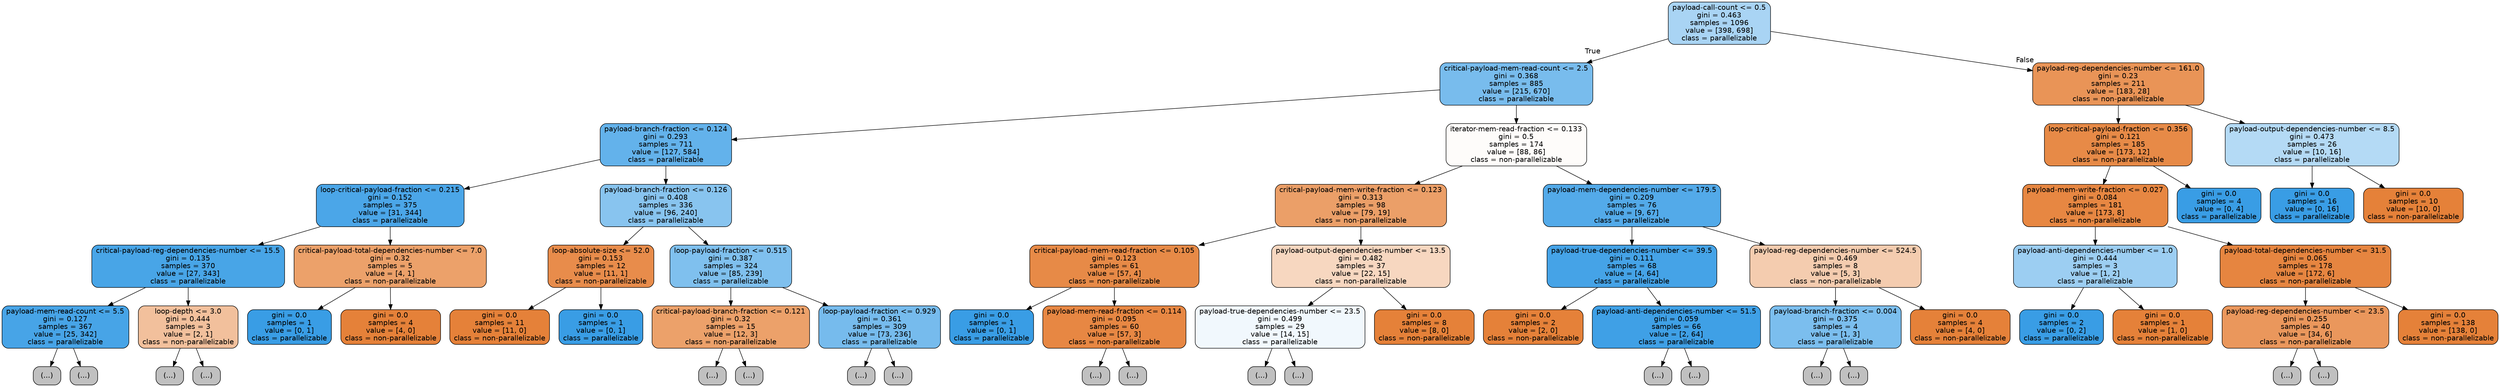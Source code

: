 digraph Tree {
node [shape=box, style="filled, rounded", color="black", fontname=helvetica] ;
edge [fontname=helvetica] ;
0 [label="payload-call-count <= 0.5\ngini = 0.463\nsamples = 1096\nvalue = [398, 698]\nclass = parallelizable", fillcolor="#399de56e"] ;
1 [label="critical-payload-mem-read-count <= 2.5\ngini = 0.368\nsamples = 885\nvalue = [215, 670]\nclass = parallelizable", fillcolor="#399de5ad"] ;
0 -> 1 [labeldistance=2.5, labelangle=45, headlabel="True"] ;
2 [label="payload-branch-fraction <= 0.124\ngini = 0.293\nsamples = 711\nvalue = [127, 584]\nclass = parallelizable", fillcolor="#399de5c8"] ;
1 -> 2 ;
3 [label="loop-critical-payload-fraction <= 0.215\ngini = 0.152\nsamples = 375\nvalue = [31, 344]\nclass = parallelizable", fillcolor="#399de5e8"] ;
2 -> 3 ;
4 [label="critical-payload-reg-dependencies-number <= 15.5\ngini = 0.135\nsamples = 370\nvalue = [27, 343]\nclass = parallelizable", fillcolor="#399de5eb"] ;
3 -> 4 ;
5 [label="payload-mem-read-count <= 5.5\ngini = 0.127\nsamples = 367\nvalue = [25, 342]\nclass = parallelizable", fillcolor="#399de5ec"] ;
4 -> 5 ;
6 [label="(...)", fillcolor="#C0C0C0"] ;
5 -> 6 ;
47 [label="(...)", fillcolor="#C0C0C0"] ;
5 -> 47 ;
58 [label="loop-depth <= 3.0\ngini = 0.444\nsamples = 3\nvalue = [2, 1]\nclass = non-parallelizable", fillcolor="#e581397f"] ;
4 -> 58 ;
59 [label="(...)", fillcolor="#C0C0C0"] ;
58 -> 59 ;
60 [label="(...)", fillcolor="#C0C0C0"] ;
58 -> 60 ;
61 [label="critical-payload-total-dependencies-number <= 7.0\ngini = 0.32\nsamples = 5\nvalue = [4, 1]\nclass = non-parallelizable", fillcolor="#e58139bf"] ;
3 -> 61 ;
62 [label="gini = 0.0\nsamples = 1\nvalue = [0, 1]\nclass = parallelizable", fillcolor="#399de5ff"] ;
61 -> 62 ;
63 [label="gini = 0.0\nsamples = 4\nvalue = [4, 0]\nclass = non-parallelizable", fillcolor="#e58139ff"] ;
61 -> 63 ;
64 [label="payload-branch-fraction <= 0.126\ngini = 0.408\nsamples = 336\nvalue = [96, 240]\nclass = parallelizable", fillcolor="#399de599"] ;
2 -> 64 ;
65 [label="loop-absolute-size <= 52.0\ngini = 0.153\nsamples = 12\nvalue = [11, 1]\nclass = non-parallelizable", fillcolor="#e58139e8"] ;
64 -> 65 ;
66 [label="gini = 0.0\nsamples = 11\nvalue = [11, 0]\nclass = non-parallelizable", fillcolor="#e58139ff"] ;
65 -> 66 ;
67 [label="gini = 0.0\nsamples = 1\nvalue = [0, 1]\nclass = parallelizable", fillcolor="#399de5ff"] ;
65 -> 67 ;
68 [label="loop-payload-fraction <= 0.515\ngini = 0.387\nsamples = 324\nvalue = [85, 239]\nclass = parallelizable", fillcolor="#399de5a4"] ;
64 -> 68 ;
69 [label="critical-payload-branch-fraction <= 0.121\ngini = 0.32\nsamples = 15\nvalue = [12, 3]\nclass = non-parallelizable", fillcolor="#e58139bf"] ;
68 -> 69 ;
70 [label="(...)", fillcolor="#C0C0C0"] ;
69 -> 70 ;
71 [label="(...)", fillcolor="#C0C0C0"] ;
69 -> 71 ;
74 [label="loop-payload-fraction <= 0.929\ngini = 0.361\nsamples = 309\nvalue = [73, 236]\nclass = parallelizable", fillcolor="#399de5b0"] ;
68 -> 74 ;
75 [label="(...)", fillcolor="#C0C0C0"] ;
74 -> 75 ;
162 [label="(...)", fillcolor="#C0C0C0"] ;
74 -> 162 ;
171 [label="iterator-mem-read-fraction <= 0.133\ngini = 0.5\nsamples = 174\nvalue = [88, 86]\nclass = non-parallelizable", fillcolor="#e5813906"] ;
1 -> 171 ;
172 [label="critical-payload-mem-write-fraction <= 0.123\ngini = 0.313\nsamples = 98\nvalue = [79, 19]\nclass = non-parallelizable", fillcolor="#e58139c2"] ;
171 -> 172 ;
173 [label="critical-payload-mem-read-fraction <= 0.105\ngini = 0.123\nsamples = 61\nvalue = [57, 4]\nclass = non-parallelizable", fillcolor="#e58139ed"] ;
172 -> 173 ;
174 [label="gini = 0.0\nsamples = 1\nvalue = [0, 1]\nclass = parallelizable", fillcolor="#399de5ff"] ;
173 -> 174 ;
175 [label="payload-mem-read-fraction <= 0.114\ngini = 0.095\nsamples = 60\nvalue = [57, 3]\nclass = non-parallelizable", fillcolor="#e58139f2"] ;
173 -> 175 ;
176 [label="(...)", fillcolor="#C0C0C0"] ;
175 -> 176 ;
177 [label="(...)", fillcolor="#C0C0C0"] ;
175 -> 177 ;
182 [label="payload-output-dependencies-number <= 13.5\ngini = 0.482\nsamples = 37\nvalue = [22, 15]\nclass = non-parallelizable", fillcolor="#e5813951"] ;
172 -> 182 ;
183 [label="payload-true-dependencies-number <= 23.5\ngini = 0.499\nsamples = 29\nvalue = [14, 15]\nclass = parallelizable", fillcolor="#399de511"] ;
182 -> 183 ;
184 [label="(...)", fillcolor="#C0C0C0"] ;
183 -> 184 ;
185 [label="(...)", fillcolor="#C0C0C0"] ;
183 -> 185 ;
198 [label="gini = 0.0\nsamples = 8\nvalue = [8, 0]\nclass = non-parallelizable", fillcolor="#e58139ff"] ;
182 -> 198 ;
199 [label="payload-mem-dependencies-number <= 179.5\ngini = 0.209\nsamples = 76\nvalue = [9, 67]\nclass = parallelizable", fillcolor="#399de5dd"] ;
171 -> 199 ;
200 [label="payload-true-dependencies-number <= 39.5\ngini = 0.111\nsamples = 68\nvalue = [4, 64]\nclass = parallelizable", fillcolor="#399de5ef"] ;
199 -> 200 ;
201 [label="gini = 0.0\nsamples = 2\nvalue = [2, 0]\nclass = non-parallelizable", fillcolor="#e58139ff"] ;
200 -> 201 ;
202 [label="payload-anti-dependencies-number <= 51.5\ngini = 0.059\nsamples = 66\nvalue = [2, 64]\nclass = parallelizable", fillcolor="#399de5f7"] ;
200 -> 202 ;
203 [label="(...)", fillcolor="#C0C0C0"] ;
202 -> 203 ;
204 [label="(...)", fillcolor="#C0C0C0"] ;
202 -> 204 ;
207 [label="payload-reg-dependencies-number <= 524.5\ngini = 0.469\nsamples = 8\nvalue = [5, 3]\nclass = non-parallelizable", fillcolor="#e5813966"] ;
199 -> 207 ;
208 [label="payload-branch-fraction <= 0.004\ngini = 0.375\nsamples = 4\nvalue = [1, 3]\nclass = parallelizable", fillcolor="#399de5aa"] ;
207 -> 208 ;
209 [label="(...)", fillcolor="#C0C0C0"] ;
208 -> 209 ;
210 [label="(...)", fillcolor="#C0C0C0"] ;
208 -> 210 ;
211 [label="gini = 0.0\nsamples = 4\nvalue = [4, 0]\nclass = non-parallelizable", fillcolor="#e58139ff"] ;
207 -> 211 ;
212 [label="payload-reg-dependencies-number <= 161.0\ngini = 0.23\nsamples = 211\nvalue = [183, 28]\nclass = non-parallelizable", fillcolor="#e58139d8"] ;
0 -> 212 [labeldistance=2.5, labelangle=-45, headlabel="False"] ;
213 [label="loop-critical-payload-fraction <= 0.356\ngini = 0.121\nsamples = 185\nvalue = [173, 12]\nclass = non-parallelizable", fillcolor="#e58139ed"] ;
212 -> 213 ;
214 [label="payload-mem-write-fraction <= 0.027\ngini = 0.084\nsamples = 181\nvalue = [173, 8]\nclass = non-parallelizable", fillcolor="#e58139f3"] ;
213 -> 214 ;
215 [label="payload-anti-dependencies-number <= 1.0\ngini = 0.444\nsamples = 3\nvalue = [1, 2]\nclass = parallelizable", fillcolor="#399de57f"] ;
214 -> 215 ;
216 [label="gini = 0.0\nsamples = 2\nvalue = [0, 2]\nclass = parallelizable", fillcolor="#399de5ff"] ;
215 -> 216 ;
217 [label="gini = 0.0\nsamples = 1\nvalue = [1, 0]\nclass = non-parallelizable", fillcolor="#e58139ff"] ;
215 -> 217 ;
218 [label="payload-total-dependencies-number <= 31.5\ngini = 0.065\nsamples = 178\nvalue = [172, 6]\nclass = non-parallelizable", fillcolor="#e58139f6"] ;
214 -> 218 ;
219 [label="payload-reg-dependencies-number <= 23.5\ngini = 0.255\nsamples = 40\nvalue = [34, 6]\nclass = non-parallelizable", fillcolor="#e58139d2"] ;
218 -> 219 ;
220 [label="(...)", fillcolor="#C0C0C0"] ;
219 -> 220 ;
225 [label="(...)", fillcolor="#C0C0C0"] ;
219 -> 225 ;
226 [label="gini = 0.0\nsamples = 138\nvalue = [138, 0]\nclass = non-parallelizable", fillcolor="#e58139ff"] ;
218 -> 226 ;
227 [label="gini = 0.0\nsamples = 4\nvalue = [0, 4]\nclass = parallelizable", fillcolor="#399de5ff"] ;
213 -> 227 ;
228 [label="payload-output-dependencies-number <= 8.5\ngini = 0.473\nsamples = 26\nvalue = [10, 16]\nclass = parallelizable", fillcolor="#399de560"] ;
212 -> 228 ;
229 [label="gini = 0.0\nsamples = 16\nvalue = [0, 16]\nclass = parallelizable", fillcolor="#399de5ff"] ;
228 -> 229 ;
230 [label="gini = 0.0\nsamples = 10\nvalue = [10, 0]\nclass = non-parallelizable", fillcolor="#e58139ff"] ;
228 -> 230 ;
}